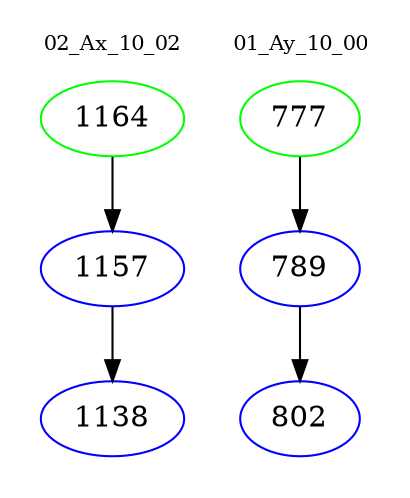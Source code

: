 digraph{
subgraph cluster_0 {
color = white
label = "02_Ax_10_02";
fontsize=10;
T0_1164 [label="1164", color="green"]
T0_1164 -> T0_1157 [color="black"]
T0_1157 [label="1157", color="blue"]
T0_1157 -> T0_1138 [color="black"]
T0_1138 [label="1138", color="blue"]
}
subgraph cluster_1 {
color = white
label = "01_Ay_10_00";
fontsize=10;
T1_777 [label="777", color="green"]
T1_777 -> T1_789 [color="black"]
T1_789 [label="789", color="blue"]
T1_789 -> T1_802 [color="black"]
T1_802 [label="802", color="blue"]
}
}
